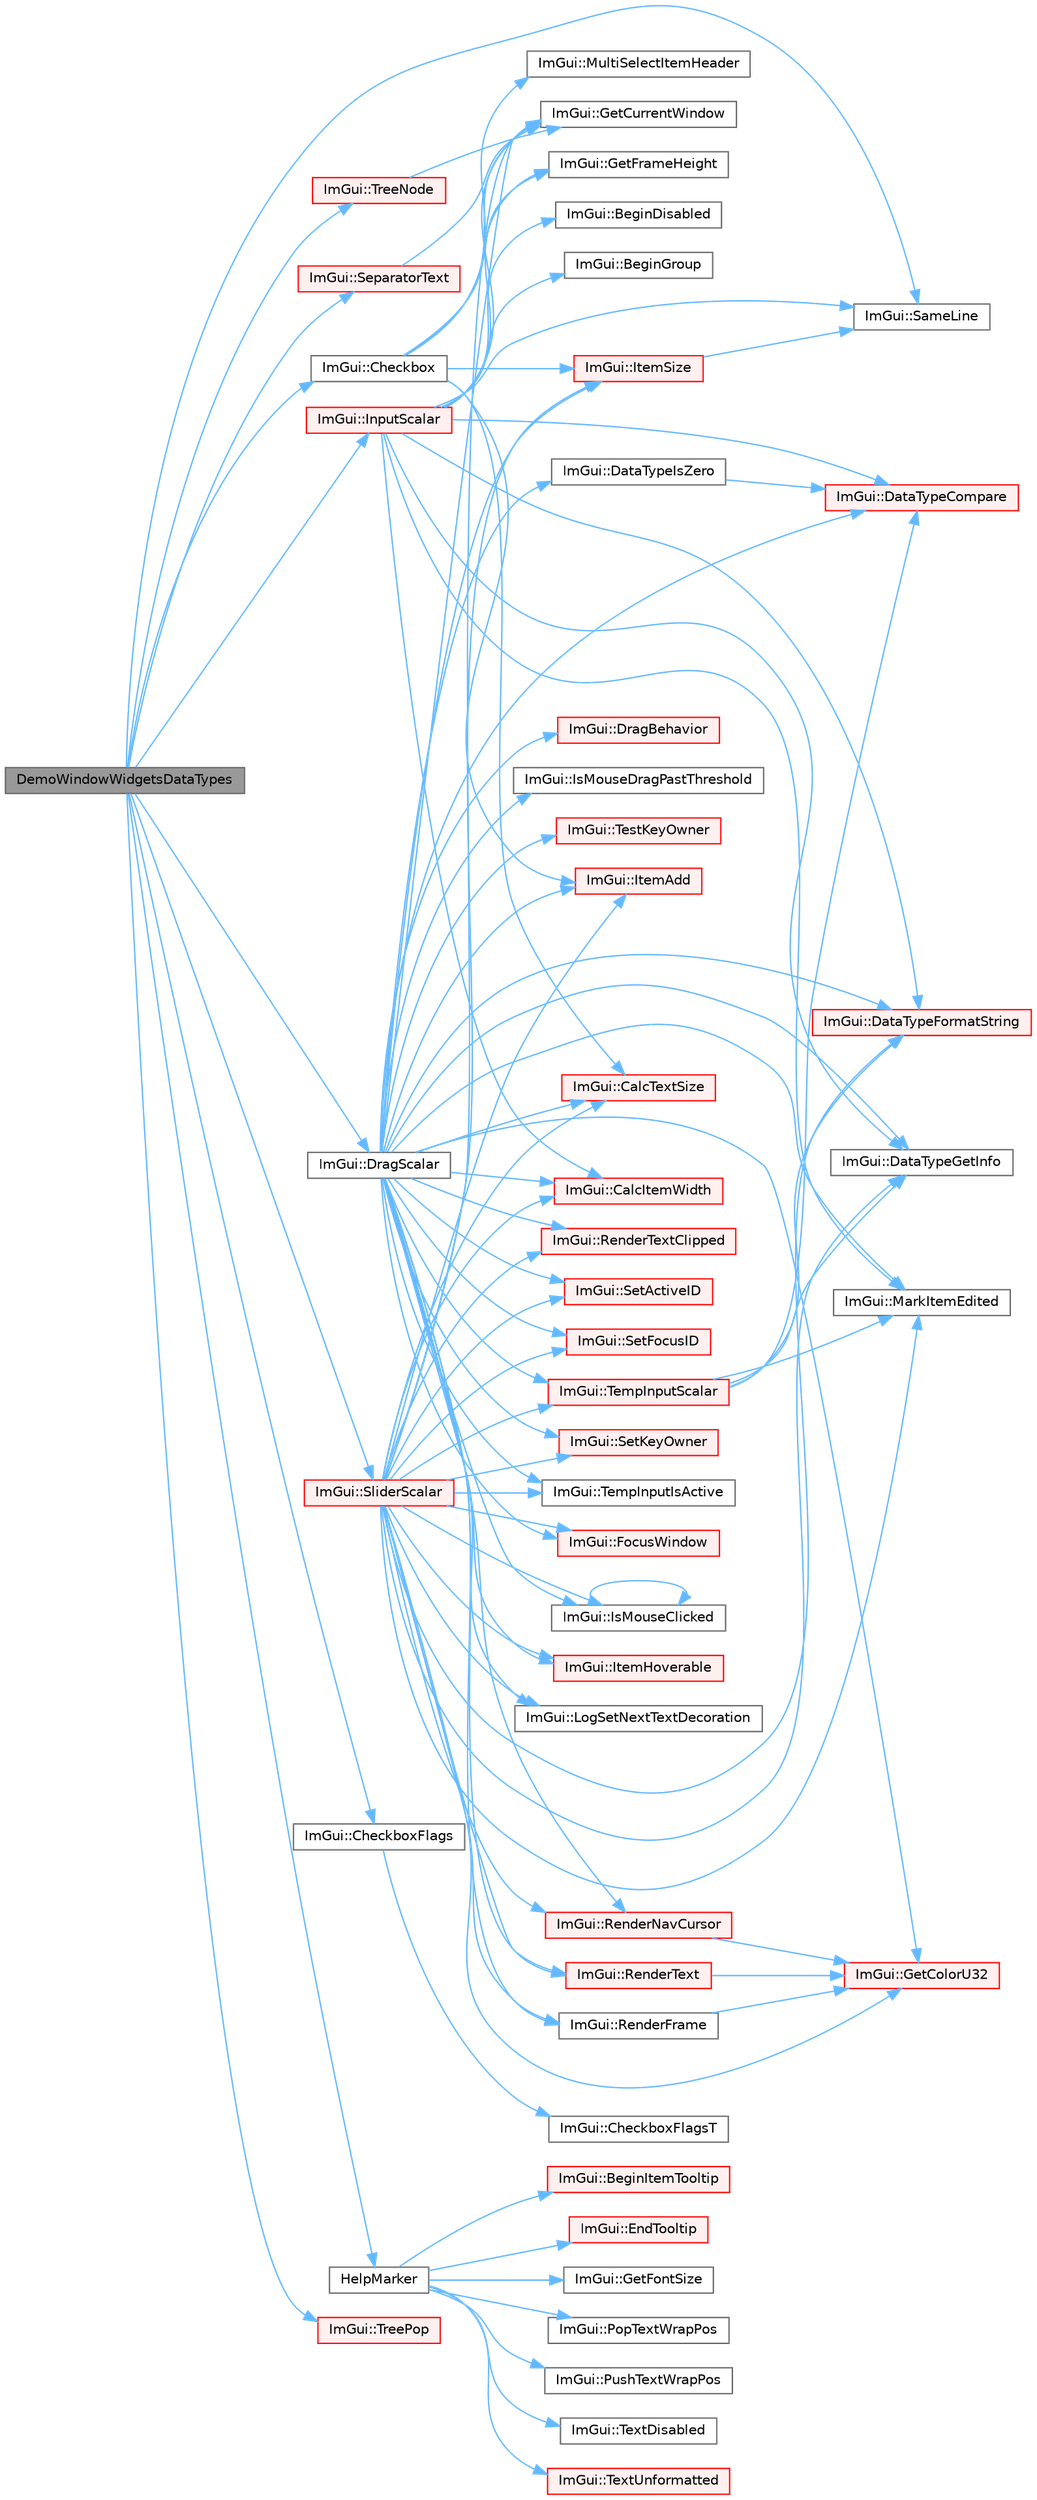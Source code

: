 digraph "DemoWindowWidgetsDataTypes"
{
 // LATEX_PDF_SIZE
  bgcolor="transparent";
  edge [fontname=Helvetica,fontsize=10,labelfontname=Helvetica,labelfontsize=10];
  node [fontname=Helvetica,fontsize=10,shape=box,height=0.2,width=0.4];
  rankdir="LR";
  Node1 [id="Node000001",label="DemoWindowWidgetsDataTypes",height=0.2,width=0.4,color="gray40", fillcolor="grey60", style="filled", fontcolor="black",tooltip=" "];
  Node1 -> Node2 [id="edge1_Node000001_Node000002",color="steelblue1",style="solid",tooltip=" "];
  Node2 [id="Node000002",label="ImGui::Checkbox",height=0.2,width=0.4,color="grey40", fillcolor="white", style="filled",URL="$namespace_im_gui.html#a57d73c1d0ef807fef734d91024092027",tooltip=" "];
  Node2 -> Node3 [id="edge2_Node000002_Node000003",color="steelblue1",style="solid",tooltip=" "];
  Node3 [id="Node000003",label="ImGui::CalcTextSize",height=0.2,width=0.4,color="red", fillcolor="#FFF0F0", style="filled",URL="$namespace_im_gui.html#a848b9db6cc4a186751c0ecebcaadc33b",tooltip=" "];
  Node2 -> Node13 [id="edge3_Node000002_Node000013",color="steelblue1",style="solid",tooltip=" "];
  Node13 [id="Node000013",label="ImGui::GetCurrentWindow",height=0.2,width=0.4,color="grey40", fillcolor="white", style="filled",URL="$namespace_im_gui.html#ac452417b5004ca16a814a72cff153526",tooltip=" "];
  Node2 -> Node14 [id="edge4_Node000002_Node000014",color="steelblue1",style="solid",tooltip=" "];
  Node14 [id="Node000014",label="ImGui::GetFrameHeight",height=0.2,width=0.4,color="grey40", fillcolor="white", style="filled",URL="$namespace_im_gui.html#ae560f17cf3262017cee888d1eb77f294",tooltip=" "];
  Node2 -> Node15 [id="edge5_Node000002_Node000015",color="steelblue1",style="solid",tooltip=" "];
  Node15 [id="Node000015",label="ImGui::ItemAdd",height=0.2,width=0.4,color="red", fillcolor="#FFF0F0", style="filled",URL="$namespace_im_gui.html#a0c2ccafc8d403c02a6590ac21157b9ac",tooltip=" "];
  Node2 -> Node70 [id="edge6_Node000002_Node000070",color="steelblue1",style="solid",tooltip=" "];
  Node70 [id="Node000070",label="ImGui::ItemSize",height=0.2,width=0.4,color="red", fillcolor="#FFF0F0", style="filled",URL="$namespace_im_gui.html#a4b5818a652d943ea54e0cec9fb3943d7",tooltip=" "];
  Node70 -> Node71 [id="edge7_Node000070_Node000071",color="steelblue1",style="solid",tooltip=" "];
  Node71 [id="Node000071",label="ImGui::SameLine",height=0.2,width=0.4,color="grey40", fillcolor="white", style="filled",URL="$namespace_im_gui.html#addd433eb3aae59119e341e80db474f66",tooltip=" "];
  Node2 -> Node72 [id="edge8_Node000002_Node000072",color="steelblue1",style="solid",tooltip=" "];
  Node72 [id="Node000072",label="ImGui::MultiSelectItemHeader",height=0.2,width=0.4,color="grey40", fillcolor="white", style="filled",URL="$namespace_im_gui.html#a42a98da805c3612b26b829e0567fdc0f",tooltip=" "];
  Node1 -> Node73 [id="edge9_Node000001_Node000073",color="steelblue1",style="solid",tooltip=" "];
  Node73 [id="Node000073",label="ImGui::CheckboxFlags",height=0.2,width=0.4,color="grey40", fillcolor="white", style="filled",URL="$namespace_im_gui.html#ab40105d09d9fa234721901da6e196a65",tooltip=" "];
  Node73 -> Node74 [id="edge10_Node000073_Node000074",color="steelblue1",style="solid",tooltip=" "];
  Node74 [id="Node000074",label="ImGui::CheckboxFlagsT",height=0.2,width=0.4,color="grey40", fillcolor="white", style="filled",URL="$namespace_im_gui.html#a7d9caed9bd337c54cf2a9dbdf913db26",tooltip=" "];
  Node1 -> Node75 [id="edge11_Node000001_Node000075",color="steelblue1",style="solid",tooltip=" "];
  Node75 [id="Node000075",label="ImGui::DragScalar",height=0.2,width=0.4,color="grey40", fillcolor="white", style="filled",URL="$namespace_im_gui.html#a17d8926e8f44a6d00575b12081c51fe0",tooltip=" "];
  Node75 -> Node76 [id="edge12_Node000075_Node000076",color="steelblue1",style="solid",tooltip=" "];
  Node76 [id="Node000076",label="ImGui::CalcItemWidth",height=0.2,width=0.4,color="red", fillcolor="#FFF0F0", style="filled",URL="$namespace_im_gui.html#ab3b3ba92ebd8bca4a552dd93321a1994",tooltip=" "];
  Node75 -> Node3 [id="edge13_Node000075_Node000003",color="steelblue1",style="solid",tooltip=" "];
  Node75 -> Node78 [id="edge14_Node000075_Node000078",color="steelblue1",style="solid",tooltip=" "];
  Node78 [id="Node000078",label="ImGui::DataTypeCompare",height=0.2,width=0.4,color="red", fillcolor="#FFF0F0", style="filled",URL="$namespace_im_gui.html#aa859c7a74393669eb8418a82b5b174e7",tooltip=" "];
  Node75 -> Node80 [id="edge15_Node000075_Node000080",color="steelblue1",style="solid",tooltip=" "];
  Node80 [id="Node000080",label="ImGui::DataTypeFormatString",height=0.2,width=0.4,color="red", fillcolor="#FFF0F0", style="filled",URL="$namespace_im_gui.html#a5fda8e22d0e4721940aefcb7232b1f82",tooltip=" "];
  Node75 -> Node81 [id="edge16_Node000075_Node000081",color="steelblue1",style="solid",tooltip=" "];
  Node81 [id="Node000081",label="ImGui::DataTypeGetInfo",height=0.2,width=0.4,color="grey40", fillcolor="white", style="filled",URL="$namespace_im_gui.html#a5b25ed1443e5a28d5a5725892e896578",tooltip=" "];
  Node75 -> Node82 [id="edge17_Node000075_Node000082",color="steelblue1",style="solid",tooltip=" "];
  Node82 [id="Node000082",label="ImGui::DataTypeIsZero",height=0.2,width=0.4,color="grey40", fillcolor="white", style="filled",URL="$namespace_im_gui.html#a983851235a91d00c4e7431444551c36f",tooltip=" "];
  Node82 -> Node78 [id="edge18_Node000082_Node000078",color="steelblue1",style="solid",tooltip=" "];
  Node75 -> Node83 [id="edge19_Node000075_Node000083",color="steelblue1",style="solid",tooltip=" "];
  Node83 [id="Node000083",label="ImGui::DragBehavior",height=0.2,width=0.4,color="red", fillcolor="#FFF0F0", style="filled",URL="$namespace_im_gui.html#a03fd8ebf820fd67eccfa0ee037df2d0c",tooltip=" "];
  Node75 -> Node88 [id="edge20_Node000075_Node000088",color="steelblue1",style="solid",tooltip=" "];
  Node88 [id="Node000088",label="ImGui::FocusWindow",height=0.2,width=0.4,color="red", fillcolor="#FFF0F0", style="filled",URL="$namespace_im_gui.html#a27aa6f2f3aa11778c6d023b1b223f262",tooltip=" "];
  Node75 -> Node102 [id="edge21_Node000075_Node000102",color="steelblue1",style="solid",tooltip=" "];
  Node102 [id="Node000102",label="ImGui::GetColorU32",height=0.2,width=0.4,color="red", fillcolor="#FFF0F0", style="filled",URL="$namespace_im_gui.html#a0de2d9bd347d9866511eb8d014e62556",tooltip=" "];
  Node75 -> Node13 [id="edge22_Node000075_Node000013",color="steelblue1",style="solid",tooltip=" "];
  Node75 -> Node104 [id="edge23_Node000075_Node000104",color="steelblue1",style="solid",tooltip=" "];
  Node104 [id="Node000104",label="ImGui::IsMouseClicked",height=0.2,width=0.4,color="grey40", fillcolor="white", style="filled",URL="$namespace_im_gui.html#a2d430db9485d0b3d86d51d5436225495",tooltip=" "];
  Node104 -> Node104 [id="edge24_Node000104_Node000104",color="steelblue1",style="solid",tooltip=" "];
  Node75 -> Node105 [id="edge25_Node000075_Node000105",color="steelblue1",style="solid",tooltip=" "];
  Node105 [id="Node000105",label="ImGui::IsMouseDragPastThreshold",height=0.2,width=0.4,color="grey40", fillcolor="white", style="filled",URL="$namespace_im_gui.html#ad1b3473eaad344022a022acfd45b0f5c",tooltip=" "];
  Node75 -> Node15 [id="edge26_Node000075_Node000015",color="steelblue1",style="solid",tooltip=" "];
  Node75 -> Node106 [id="edge27_Node000075_Node000106",color="steelblue1",style="solid",tooltip=" "];
  Node106 [id="Node000106",label="ImGui::ItemHoverable",height=0.2,width=0.4,color="red", fillcolor="#FFF0F0", style="filled",URL="$namespace_im_gui.html#a1d7304e335dbe35c4d97b67854111ed2",tooltip=" "];
  Node75 -> Node70 [id="edge28_Node000075_Node000070",color="steelblue1",style="solid",tooltip=" "];
  Node75 -> Node272 [id="edge29_Node000075_Node000272",color="steelblue1",style="solid",tooltip=" "];
  Node272 [id="Node000272",label="ImGui::LogSetNextTextDecoration",height=0.2,width=0.4,color="grey40", fillcolor="white", style="filled",URL="$namespace_im_gui.html#a66bc1e61bff5f2170bcd2d7d071eaa22",tooltip=" "];
  Node75 -> Node294 [id="edge30_Node000075_Node000294",color="steelblue1",style="solid",tooltip=" "];
  Node294 [id="Node000294",label="ImGui::MarkItemEdited",height=0.2,width=0.4,color="grey40", fillcolor="white", style="filled",URL="$namespace_im_gui.html#a83036681a36fbee2d35b5b57a1ef72e6",tooltip=" "];
  Node75 -> Node239 [id="edge31_Node000075_Node000239",color="steelblue1",style="solid",tooltip=" "];
  Node239 [id="Node000239",label="ImGui::RenderFrame",height=0.2,width=0.4,color="grey40", fillcolor="white", style="filled",URL="$namespace_im_gui.html#a6eb97ff501764c37df4ffd99ebadeba7",tooltip=" "];
  Node239 -> Node102 [id="edge32_Node000239_Node000102",color="steelblue1",style="solid",tooltip=" "];
  Node75 -> Node240 [id="edge33_Node000075_Node000240",color="steelblue1",style="solid",tooltip=" "];
  Node240 [id="Node000240",label="ImGui::RenderNavCursor",height=0.2,width=0.4,color="red", fillcolor="#FFF0F0", style="filled",URL="$namespace_im_gui.html#a2722dcfe26c7f6e8cd522102ef5b7df2",tooltip=" "];
  Node240 -> Node102 [id="edge34_Node000240_Node000102",color="steelblue1",style="solid",tooltip=" "];
  Node75 -> Node282 [id="edge35_Node000075_Node000282",color="steelblue1",style="solid",tooltip=" "];
  Node282 [id="Node000282",label="ImGui::RenderText",height=0.2,width=0.4,color="red", fillcolor="#FFF0F0", style="filled",URL="$namespace_im_gui.html#a9971ce57f2a288ac3a12df886c5550d1",tooltip=" "];
  Node282 -> Node102 [id="edge36_Node000282_Node000102",color="steelblue1",style="solid",tooltip=" "];
  Node75 -> Node288 [id="edge37_Node000075_Node000288",color="steelblue1",style="solid",tooltip=" "];
  Node288 [id="Node000288",label="ImGui::RenderTextClipped",height=0.2,width=0.4,color="red", fillcolor="#FFF0F0", style="filled",URL="$namespace_im_gui.html#ab362eafae794c7364a6b96ea06f38eb9",tooltip=" "];
  Node75 -> Node85 [id="edge38_Node000075_Node000085",color="steelblue1",style="solid",tooltip=" "];
  Node85 [id="Node000085",label="ImGui::SetActiveID",height=0.2,width=0.4,color="red", fillcolor="#FFF0F0", style="filled",URL="$namespace_im_gui.html#a27b8ace13a8c421ee8405f0cbebe4ead",tooltip=" "];
  Node75 -> Node297 [id="edge39_Node000075_Node000297",color="steelblue1",style="solid",tooltip=" "];
  Node297 [id="Node000297",label="ImGui::SetFocusID",height=0.2,width=0.4,color="red", fillcolor="#FFF0F0", style="filled",URL="$namespace_im_gui.html#a8ad578d7141486ff12b59b0c251234e6",tooltip=" "];
  Node75 -> Node224 [id="edge40_Node000075_Node000224",color="steelblue1",style="solid",tooltip=" "];
  Node224 [id="Node000224",label="ImGui::SetKeyOwner",height=0.2,width=0.4,color="red", fillcolor="#FFF0F0", style="filled",URL="$namespace_im_gui.html#ac415798dd69ab045cda84dd14a52c3ea",tooltip=" "];
  Node75 -> Node526 [id="edge41_Node000075_Node000526",color="steelblue1",style="solid",tooltip=" "];
  Node526 [id="Node000526",label="ImGui::TempInputIsActive",height=0.2,width=0.4,color="grey40", fillcolor="white", style="filled",URL="$namespace_im_gui.html#a4e5c8dd9a681f3b8f8f36b07d84ae0e5",tooltip=" "];
  Node75 -> Node527 [id="edge42_Node000075_Node000527",color="steelblue1",style="solid",tooltip=" "];
  Node527 [id="Node000527",label="ImGui::TempInputScalar",height=0.2,width=0.4,color="red", fillcolor="#FFF0F0", style="filled",URL="$namespace_im_gui.html#a392fed3e7db2a75abf217bf84c6abce9",tooltip=" "];
  Node527 -> Node78 [id="edge43_Node000527_Node000078",color="steelblue1",style="solid",tooltip=" "];
  Node527 -> Node80 [id="edge44_Node000527_Node000080",color="steelblue1",style="solid",tooltip=" "];
  Node527 -> Node81 [id="edge45_Node000527_Node000081",color="steelblue1",style="solid",tooltip=" "];
  Node527 -> Node294 [id="edge46_Node000527_Node000294",color="steelblue1",style="solid",tooltip=" "];
  Node75 -> Node211 [id="edge47_Node000075_Node000211",color="steelblue1",style="solid",tooltip=" "];
  Node211 [id="Node000211",label="ImGui::TestKeyOwner",height=0.2,width=0.4,color="red", fillcolor="#FFF0F0", style="filled",URL="$namespace_im_gui.html#ad12c5be2f1c691e4e6656524248824fb",tooltip=" "];
  Node1 -> Node568 [id="edge48_Node000001_Node000568",color="steelblue1",style="solid",tooltip=" "];
  Node568 [id="Node000568",label="HelpMarker",height=0.2,width=0.4,color="grey40", fillcolor="white", style="filled",URL="$imgui__demo_8cpp.html#ae82388701c37c8cbb88a0304ca0f033b",tooltip=" "];
  Node568 -> Node569 [id="edge49_Node000568_Node000569",color="steelblue1",style="solid",tooltip=" "];
  Node569 [id="Node000569",label="ImGui::BeginItemTooltip",height=0.2,width=0.4,color="red", fillcolor="#FFF0F0", style="filled",URL="$namespace_im_gui.html#a0557ed1d3f89dcb5d25311bf3099ddf5",tooltip=" "];
  Node568 -> Node147 [id="edge50_Node000568_Node000147",color="steelblue1",style="solid",tooltip=" "];
  Node147 [id="Node000147",label="ImGui::EndTooltip",height=0.2,width=0.4,color="red", fillcolor="#FFF0F0", style="filled",URL="$namespace_im_gui.html#ac8d75c160cfdf43d512f773ca133a1c6",tooltip=" "];
  Node568 -> Node570 [id="edge51_Node000568_Node000570",color="steelblue1",style="solid",tooltip=" "];
  Node570 [id="Node000570",label="ImGui::GetFontSize",height=0.2,width=0.4,color="grey40", fillcolor="white", style="filled",URL="$namespace_im_gui.html#ac592ae8e0aa4a1a06502ec7872bc8da8",tooltip=" "];
  Node568 -> Node571 [id="edge52_Node000568_Node000571",color="steelblue1",style="solid",tooltip=" "];
  Node571 [id="Node000571",label="ImGui::PopTextWrapPos",height=0.2,width=0.4,color="grey40", fillcolor="white", style="filled",URL="$namespace_im_gui.html#a08000421b9cc13757430efe54178ae0f",tooltip=" "];
  Node568 -> Node572 [id="edge53_Node000568_Node000572",color="steelblue1",style="solid",tooltip=" "];
  Node572 [id="Node000572",label="ImGui::PushTextWrapPos",height=0.2,width=0.4,color="grey40", fillcolor="white", style="filled",URL="$namespace_im_gui.html#a72ba065ae9819aaed3af68c113d2758b",tooltip=" "];
  Node568 -> Node573 [id="edge54_Node000568_Node000573",color="steelblue1",style="solid",tooltip=" "];
  Node573 [id="Node000573",label="ImGui::TextDisabled",height=0.2,width=0.4,color="grey40", fillcolor="white", style="filled",URL="$namespace_im_gui.html#aa96bf14c5fa288e106820aeb4ba7fcb6",tooltip=" "];
  Node568 -> Node574 [id="edge55_Node000568_Node000574",color="steelblue1",style="solid",tooltip=" "];
  Node574 [id="Node000574",label="ImGui::TextUnformatted",height=0.2,width=0.4,color="red", fillcolor="#FFF0F0", style="filled",URL="$namespace_im_gui.html#a96a5f42789ecc419b2ae8af7b2acc28e",tooltip=" "];
  Node1 -> Node580 [id="edge56_Node000001_Node000580",color="steelblue1",style="solid",tooltip=" "];
  Node580 [id="Node000580",label="ImGui::InputScalar",height=0.2,width=0.4,color="red", fillcolor="#FFF0F0", style="filled",URL="$namespace_im_gui.html#afdb54540b7480872fbb746f64344b374",tooltip=" "];
  Node580 -> Node292 [id="edge57_Node000580_Node000292",color="steelblue1",style="solid",tooltip=" "];
  Node292 [id="Node000292",label="ImGui::BeginDisabled",height=0.2,width=0.4,color="grey40", fillcolor="white", style="filled",URL="$namespace_im_gui.html#ae90e9a26f01d0d45f6bf7ca720d170d1",tooltip=" "];
  Node580 -> Node545 [id="edge58_Node000580_Node000545",color="steelblue1",style="solid",tooltip=" "];
  Node545 [id="Node000545",label="ImGui::BeginGroup",height=0.2,width=0.4,color="grey40", fillcolor="white", style="filled",URL="$namespace_im_gui.html#a42407e196b7ed2a8755bff28aae9805f",tooltip=" "];
  Node580 -> Node76 [id="edge59_Node000580_Node000076",color="steelblue1",style="solid",tooltip=" "];
  Node580 -> Node78 [id="edge60_Node000580_Node000078",color="steelblue1",style="solid",tooltip=" "];
  Node580 -> Node80 [id="edge61_Node000580_Node000080",color="steelblue1",style="solid",tooltip=" "];
  Node580 -> Node81 [id="edge62_Node000580_Node000081",color="steelblue1",style="solid",tooltip=" "];
  Node580 -> Node13 [id="edge63_Node000580_Node000013",color="steelblue1",style="solid",tooltip=" "];
  Node580 -> Node14 [id="edge64_Node000580_Node000014",color="steelblue1",style="solid",tooltip=" "];
  Node580 -> Node294 [id="edge65_Node000580_Node000294",color="steelblue1",style="solid",tooltip=" "];
  Node580 -> Node71 [id="edge66_Node000580_Node000071",color="steelblue1",style="solid",tooltip=" "];
  Node1 -> Node71 [id="edge67_Node000001_Node000071",color="steelblue1",style="solid",tooltip=" "];
  Node1 -> Node587 [id="edge68_Node000001_Node000587",color="steelblue1",style="solid",tooltip=" "];
  Node587 [id="Node000587",label="ImGui::SeparatorText",height=0.2,width=0.4,color="red", fillcolor="#FFF0F0", style="filled",URL="$namespace_im_gui.html#a35e04f2c996f8634bfda0fa1c07572d9",tooltip=" "];
  Node587 -> Node13 [id="edge69_Node000587_Node000013",color="steelblue1",style="solid",tooltip=" "];
  Node1 -> Node589 [id="edge70_Node000001_Node000589",color="steelblue1",style="solid",tooltip=" "];
  Node589 [id="Node000589",label="ImGui::SliderScalar",height=0.2,width=0.4,color="red", fillcolor="#FFF0F0", style="filled",URL="$namespace_im_gui.html#afdd7faa9a69f75b8d674cdc207441bea",tooltip=" "];
  Node589 -> Node76 [id="edge71_Node000589_Node000076",color="steelblue1",style="solid",tooltip=" "];
  Node589 -> Node3 [id="edge72_Node000589_Node000003",color="steelblue1",style="solid",tooltip=" "];
  Node589 -> Node80 [id="edge73_Node000589_Node000080",color="steelblue1",style="solid",tooltip=" "];
  Node589 -> Node81 [id="edge74_Node000589_Node000081",color="steelblue1",style="solid",tooltip=" "];
  Node589 -> Node88 [id="edge75_Node000589_Node000088",color="steelblue1",style="solid",tooltip=" "];
  Node589 -> Node102 [id="edge76_Node000589_Node000102",color="steelblue1",style="solid",tooltip=" "];
  Node589 -> Node13 [id="edge77_Node000589_Node000013",color="steelblue1",style="solid",tooltip=" "];
  Node589 -> Node104 [id="edge78_Node000589_Node000104",color="steelblue1",style="solid",tooltip=" "];
  Node589 -> Node15 [id="edge79_Node000589_Node000015",color="steelblue1",style="solid",tooltip=" "];
  Node589 -> Node106 [id="edge80_Node000589_Node000106",color="steelblue1",style="solid",tooltip=" "];
  Node589 -> Node70 [id="edge81_Node000589_Node000070",color="steelblue1",style="solid",tooltip=" "];
  Node589 -> Node272 [id="edge82_Node000589_Node000272",color="steelblue1",style="solid",tooltip=" "];
  Node589 -> Node294 [id="edge83_Node000589_Node000294",color="steelblue1",style="solid",tooltip=" "];
  Node589 -> Node239 [id="edge84_Node000589_Node000239",color="steelblue1",style="solid",tooltip=" "];
  Node589 -> Node240 [id="edge85_Node000589_Node000240",color="steelblue1",style="solid",tooltip=" "];
  Node589 -> Node282 [id="edge86_Node000589_Node000282",color="steelblue1",style="solid",tooltip=" "];
  Node589 -> Node288 [id="edge87_Node000589_Node000288",color="steelblue1",style="solid",tooltip=" "];
  Node589 -> Node85 [id="edge88_Node000589_Node000085",color="steelblue1",style="solid",tooltip=" "];
  Node589 -> Node297 [id="edge89_Node000589_Node000297",color="steelblue1",style="solid",tooltip=" "];
  Node589 -> Node224 [id="edge90_Node000589_Node000224",color="steelblue1",style="solid",tooltip=" "];
  Node589 -> Node526 [id="edge91_Node000589_Node000526",color="steelblue1",style="solid",tooltip=" "];
  Node589 -> Node527 [id="edge92_Node000589_Node000527",color="steelblue1",style="solid",tooltip=" "];
  Node1 -> Node592 [id="edge93_Node000001_Node000592",color="steelblue1",style="solid",tooltip=" "];
  Node592 [id="Node000592",label="ImGui::TreeNode",height=0.2,width=0.4,color="red", fillcolor="#FFF0F0", style="filled",URL="$namespace_im_gui.html#a4dff507ce8bbe0da9556bb50b1e60d7f",tooltip=" "];
  Node592 -> Node13 [id="edge94_Node000592_Node000013",color="steelblue1",style="solid",tooltip=" "];
  Node1 -> Node367 [id="edge95_Node000001_Node000367",color="steelblue1",style="solid",tooltip=" "];
  Node367 [id="Node000367",label="ImGui::TreePop",height=0.2,width=0.4,color="red", fillcolor="#FFF0F0", style="filled",URL="$namespace_im_gui.html#a41ecf265e5f678c78fc9c30b3cf2077f",tooltip=" "];
}
